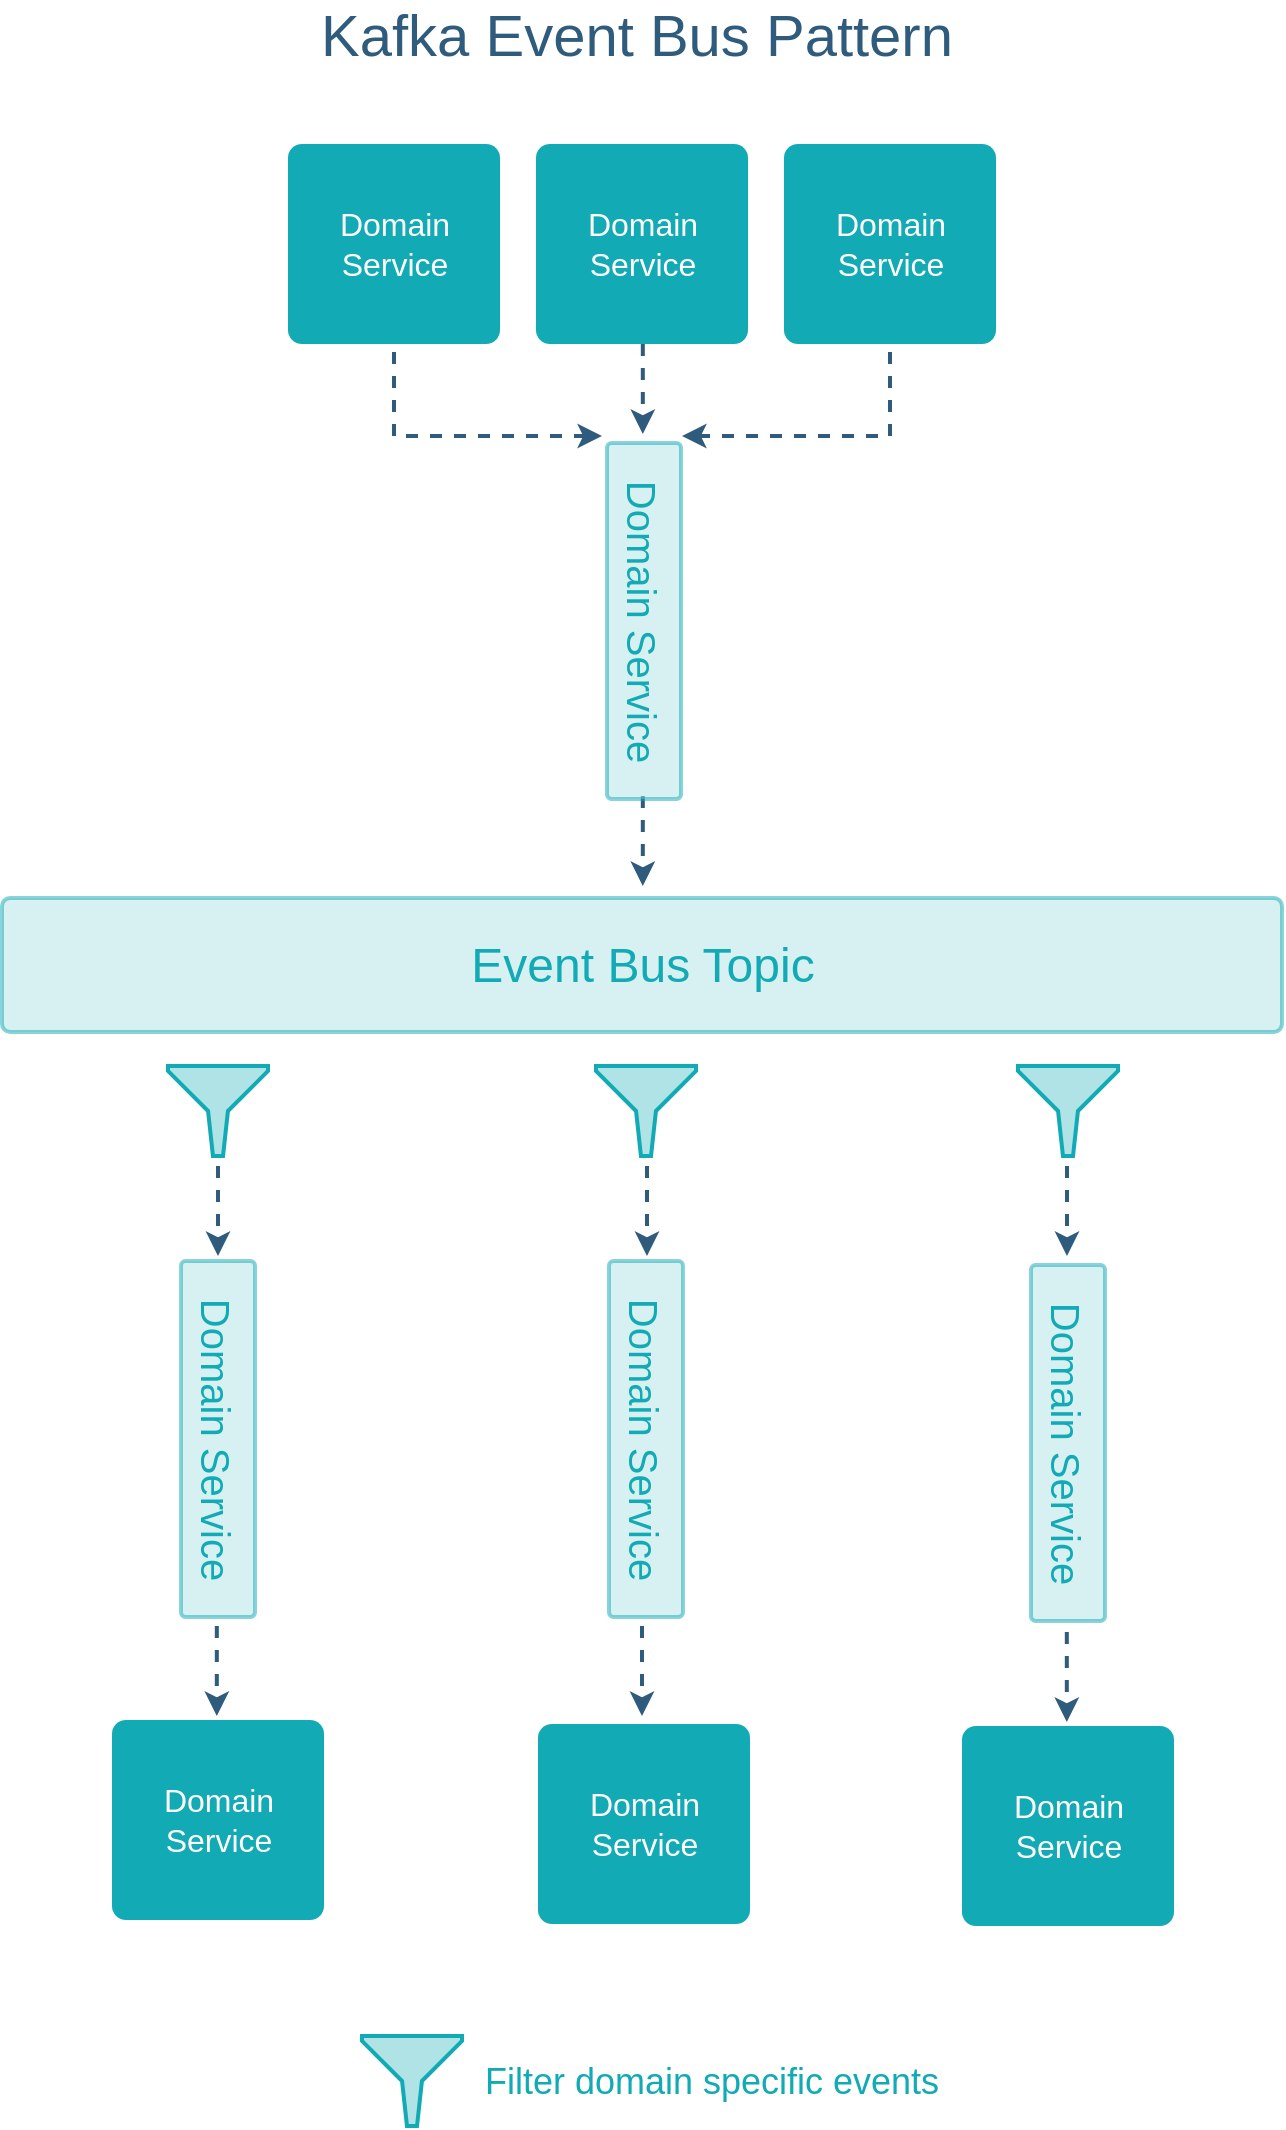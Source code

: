 <mxfile version="13.0.3" type="device"><diagram id="uJJcfVYe2_sF4tUVpfLp" name="Page-1"><mxGraphModel dx="-541" dy="853" grid="1" gridSize="10" guides="1" tooltips="1" connect="1" arrows="1" fold="1" page="1" pageScale="1" pageWidth="827" pageHeight="1169" math="0" shadow="0"><root><mxCell id="0"/><mxCell id="1" parent="0"/><mxCell id="A9LYV0Ez-Bd0CWbglX3t-1" value="&lt;span style=&quot;color: rgb(18 , 170 , 181) ; font-size: 24px&quot;&gt;Event Bus Topic&lt;/span&gt;" style="rounded=1;fillColor=#B0E3E6;strokeWidth=2;html=1;strokeColor=#12AAB5;arcSize=6;opacity=50;" vertex="1" parent="1"><mxGeometry x="1750" y="471" width="640" height="67" as="geometry"/></mxCell><mxCell id="A9LYV0Ez-Bd0CWbglX3t-2" value="&lt;span style=&quot;color: rgb(18 , 170 , 181)&quot;&gt;&lt;font style=&quot;font-size: 20px&quot;&gt;Domain Service&lt;/font&gt;&lt;br&gt;&lt;/span&gt;" style="rounded=1;fillColor=#B0E3E6;strokeWidth=2;html=1;strokeColor=#12AAB5;arcSize=6;opacity=50;rotation=90;" vertex="1" parent="1"><mxGeometry x="1769" y="723" width="178" height="37" as="geometry"/></mxCell><mxCell id="A9LYV0Ez-Bd0CWbglX3t-4" value="&lt;span style=&quot;color: rgb(18 , 170 , 181)&quot;&gt;&lt;font style=&quot;font-size: 20px&quot;&gt;Domain Service&lt;/font&gt;&lt;br&gt;&lt;/span&gt;" style="rounded=1;fillColor=#B0E3E6;strokeWidth=2;html=1;strokeColor=#12AAB5;arcSize=6;opacity=50;rotation=90;" vertex="1" parent="1"><mxGeometry x="1983" y="723" width="178" height="37" as="geometry"/></mxCell><mxCell id="A9LYV0Ez-Bd0CWbglX3t-5" value="&lt;span style=&quot;color: rgb(18 , 170 , 181)&quot;&gt;&lt;font style=&quot;font-size: 20px&quot;&gt;Domain Service&lt;/font&gt;&lt;br&gt;&lt;/span&gt;" style="rounded=1;fillColor=#B0E3E6;strokeWidth=2;html=1;strokeColor=#12AAB5;arcSize=6;opacity=50;rotation=90;" vertex="1" parent="1"><mxGeometry x="2194" y="725" width="178" height="37" as="geometry"/></mxCell><mxCell id="A9LYV0Ez-Bd0CWbglX3t-7" style="edgeStyle=none;rounded=0;orthogonalLoop=1;jettySize=auto;html=1;exitX=0.5;exitY=1;exitDx=0;exitDy=0;shadow=0;dashed=1;startArrow=none;startFill=0;strokeColor=#2F5B7C;strokeWidth=2;fontSize=20;" edge="1" parent="1"><mxGeometry relative="1" as="geometry"><mxPoint x="1858" y="650" as="targetPoint"/><mxPoint x="1858" y="605" as="sourcePoint"/></mxGeometry></mxCell><mxCell id="A9LYV0Ez-Bd0CWbglX3t-8" style="edgeStyle=none;rounded=0;orthogonalLoop=1;jettySize=auto;html=1;exitX=0.5;exitY=1;exitDx=0;exitDy=0;shadow=0;dashed=1;startArrow=none;startFill=0;strokeColor=#2F5B7C;strokeWidth=2;fontSize=20;" edge="1" parent="1"><mxGeometry relative="1" as="geometry"><mxPoint x="2072.5" y="650" as="targetPoint"/><mxPoint x="2072.5" y="605" as="sourcePoint"/></mxGeometry></mxCell><mxCell id="A9LYV0Ez-Bd0CWbglX3t-9" style="edgeStyle=none;rounded=0;orthogonalLoop=1;jettySize=auto;html=1;exitX=0.5;exitY=1;exitDx=0;exitDy=0;shadow=0;dashed=1;startArrow=none;startFill=0;strokeColor=#2F5B7C;strokeWidth=2;fontSize=20;" edge="1" parent="1"><mxGeometry relative="1" as="geometry"><mxPoint x="2282.5" y="650" as="targetPoint"/><mxPoint x="2282.5" y="605" as="sourcePoint"/></mxGeometry></mxCell><mxCell id="A9LYV0Ez-Bd0CWbglX3t-13" style="edgeStyle=none;rounded=0;orthogonalLoop=1;jettySize=auto;html=1;exitX=0.5;exitY=1;exitDx=0;exitDy=0;shadow=0;dashed=1;startArrow=none;startFill=0;strokeColor=#2F5B7C;strokeWidth=2;fontSize=20;" edge="1" parent="1"><mxGeometry relative="1" as="geometry"><mxPoint x="2070.41" y="465" as="targetPoint"/><mxPoint x="2070.41" y="420" as="sourcePoint"/></mxGeometry></mxCell><mxCell id="A9LYV0Ez-Bd0CWbglX3t-24" value="" style="aspect=fixed;pointerEvents=1;shadow=0;dashed=0;html=1;strokeColor=#12AAB5;labelPosition=center;verticalLabelPosition=bottom;verticalAlign=top;align=center;fillColor=#B0E3E6;shape=mxgraph.mscae.enterprise.filter;strokeWidth=2;" vertex="1" parent="1"><mxGeometry x="1833" y="555" width="50" height="45" as="geometry"/></mxCell><mxCell id="A9LYV0Ez-Bd0CWbglX3t-26" value="" style="aspect=fixed;pointerEvents=1;shadow=0;dashed=0;html=1;strokeColor=#12AAB5;labelPosition=center;verticalLabelPosition=bottom;verticalAlign=top;align=center;fillColor=#B0E3E6;shape=mxgraph.mscae.enterprise.filter;strokeWidth=2;" vertex="1" parent="1"><mxGeometry x="2047" y="555" width="50" height="45" as="geometry"/></mxCell><mxCell id="A9LYV0Ez-Bd0CWbglX3t-28" value="" style="aspect=fixed;pointerEvents=1;shadow=0;dashed=0;html=1;strokeColor=#12AAB5;labelPosition=center;verticalLabelPosition=bottom;verticalAlign=top;align=center;fillColor=#B0E3E6;shape=mxgraph.mscae.enterprise.filter;strokeWidth=2;" vertex="1" parent="1"><mxGeometry x="2258" y="555" width="50" height="45" as="geometry"/></mxCell><mxCell id="A9LYV0Ez-Bd0CWbglX3t-29" value="&lt;span style=&quot;color: rgb(18 , 170 , 181)&quot;&gt;&lt;font style=&quot;font-size: 20px&quot;&gt;Domain Service&lt;/font&gt;&lt;br&gt;&lt;/span&gt;" style="rounded=1;fillColor=#B0E3E6;strokeWidth=2;html=1;strokeColor=#12AAB5;arcSize=6;opacity=50;rotation=90;" vertex="1" parent="1"><mxGeometry x="1982" y="314" width="178" height="37" as="geometry"/></mxCell><mxCell id="A9LYV0Ez-Bd0CWbglX3t-31" value="" style="aspect=fixed;pointerEvents=1;shadow=0;dashed=0;html=1;strokeColor=#12AAB5;labelPosition=center;verticalLabelPosition=bottom;verticalAlign=top;align=center;fillColor=#B0E3E6;shape=mxgraph.mscae.enterprise.filter;strokeWidth=2;" vertex="1" parent="1"><mxGeometry x="1930" y="1040" width="50" height="45" as="geometry"/></mxCell><mxCell id="A9LYV0Ez-Bd0CWbglX3t-32" value="&lt;font style=&quot;font-size: 18px&quot; color=&quot;#12aab5&quot;&gt;Filter domain specific events&lt;/font&gt;" style="text;html=1;strokeColor=none;fillColor=none;align=center;verticalAlign=middle;whiteSpace=wrap;rounded=0;" vertex="1" parent="1"><mxGeometry x="1980" y="1052.5" width="250" height="20" as="geometry"/></mxCell><mxCell id="A9LYV0Ez-Bd0CWbglX3t-35" value="Domain&lt;br&gt;Service" style="rounded=1;fillColor=#12aab5;strokeWidth=2;html=1;strokeColor=none;fontColor=#FFFFFF;fontSize=16;arcSize=7;perimeterSpacing=4;" vertex="1" parent="1"><mxGeometry x="2017" y="94" width="106" height="100" as="geometry"/></mxCell><mxCell id="A9LYV0Ez-Bd0CWbglX3t-37" style="edgeStyle=none;rounded=0;orthogonalLoop=1;jettySize=auto;html=1;exitX=0.5;exitY=1;exitDx=0;exitDy=0;shadow=0;dashed=1;startArrow=none;startFill=0;strokeColor=#2F5B7C;strokeWidth=2;fontSize=20;" edge="1" parent="1"><mxGeometry relative="1" as="geometry"><mxPoint x="2070.41" y="239" as="targetPoint"/><mxPoint x="2070.41" y="194" as="sourcePoint"/></mxGeometry></mxCell><mxCell id="A9LYV0Ez-Bd0CWbglX3t-38" value="Domain&lt;br&gt;Service" style="rounded=1;fillColor=#12aab5;strokeWidth=2;html=1;strokeColor=none;fontColor=#FFFFFF;fontSize=16;arcSize=7;perimeterSpacing=4;" vertex="1" parent="1"><mxGeometry x="1805" y="882" width="106" height="100" as="geometry"/></mxCell><mxCell id="A9LYV0Ez-Bd0CWbglX3t-39" value="Domain&lt;br&gt;Service" style="rounded=1;fillColor=#12aab5;strokeWidth=2;html=1;strokeColor=none;fontColor=#FFFFFF;fontSize=16;arcSize=7;perimeterSpacing=4;" vertex="1" parent="1"><mxGeometry x="2018" y="884" width="106" height="100" as="geometry"/></mxCell><mxCell id="A9LYV0Ez-Bd0CWbglX3t-40" value="Domain&lt;br&gt;Service" style="rounded=1;fillColor=#12aab5;strokeWidth=2;html=1;strokeColor=none;fontColor=#FFFFFF;fontSize=16;arcSize=7;perimeterSpacing=4;" vertex="1" parent="1"><mxGeometry x="2230" y="885" width="106" height="100" as="geometry"/></mxCell><mxCell id="A9LYV0Ez-Bd0CWbglX3t-41" style="edgeStyle=none;rounded=0;orthogonalLoop=1;jettySize=auto;html=1;exitX=0.5;exitY=1;exitDx=0;exitDy=0;shadow=0;dashed=1;startArrow=none;startFill=0;strokeColor=#2F5B7C;strokeWidth=2;fontSize=20;" edge="1" parent="1"><mxGeometry relative="1" as="geometry"><mxPoint x="1857.41" y="880" as="targetPoint"/><mxPoint x="1857.41" y="835" as="sourcePoint"/></mxGeometry></mxCell><mxCell id="A9LYV0Ez-Bd0CWbglX3t-42" style="edgeStyle=none;rounded=0;orthogonalLoop=1;jettySize=auto;html=1;exitX=0.5;exitY=1;exitDx=0;exitDy=0;shadow=0;dashed=1;startArrow=none;startFill=0;strokeColor=#2F5B7C;strokeWidth=2;fontSize=20;" edge="1" parent="1"><mxGeometry relative="1" as="geometry"><mxPoint x="2070" y="880" as="targetPoint"/><mxPoint x="2070" y="835" as="sourcePoint"/></mxGeometry></mxCell><mxCell id="A9LYV0Ez-Bd0CWbglX3t-43" style="edgeStyle=none;rounded=0;orthogonalLoop=1;jettySize=auto;html=1;exitX=0.5;exitY=1;exitDx=0;exitDy=0;shadow=0;dashed=1;startArrow=none;startFill=0;strokeColor=#2F5B7C;strokeWidth=2;fontSize=20;" edge="1" parent="1"><mxGeometry relative="1" as="geometry"><mxPoint x="2282.41" y="883" as="targetPoint"/><mxPoint x="2282.41" y="838" as="sourcePoint"/></mxGeometry></mxCell><mxCell id="A9LYV0Ez-Bd0CWbglX3t-44" value="&lt;font color=&quot;#2f5b7c&quot;&gt;&lt;font style=&quot;font-size: 29px&quot;&gt;Kafka Event Bus Pattern&lt;/font&gt;&lt;br&gt;&lt;/font&gt;" style="text;html=1;strokeColor=none;fillColor=none;align=center;verticalAlign=middle;whiteSpace=wrap;rounded=0;fontSize=20;rotation=0;" vertex="1" parent="1"><mxGeometry x="1893" y="30" width="349" height="20" as="geometry"/></mxCell><mxCell id="A9LYV0Ez-Bd0CWbglX3t-45" value="Domain&lt;br&gt;Service" style="rounded=1;fillColor=#12aab5;strokeWidth=2;html=1;strokeColor=none;fontColor=#FFFFFF;fontSize=16;arcSize=7;perimeterSpacing=4;" vertex="1" parent="1"><mxGeometry x="1893" y="94" width="106" height="100" as="geometry"/></mxCell><mxCell id="A9LYV0Ez-Bd0CWbglX3t-46" value="Domain&lt;br&gt;Service" style="rounded=1;fillColor=#12aab5;strokeWidth=2;html=1;strokeColor=none;fontColor=#FFFFFF;fontSize=16;arcSize=7;perimeterSpacing=4;" vertex="1" parent="1"><mxGeometry x="2141" y="94" width="106" height="100" as="geometry"/></mxCell><mxCell id="A9LYV0Ez-Bd0CWbglX3t-53" style="edgeStyle=none;rounded=0;orthogonalLoop=1;jettySize=auto;html=1;shadow=0;dashed=1;startArrow=none;startFill=0;strokeColor=#2F5B7C;strokeWidth=2;fontSize=20;exitX=0.5;exitY=1;exitDx=0;exitDy=0;" edge="1" parent="1" source="A9LYV0Ez-Bd0CWbglX3t-45"><mxGeometry relative="1" as="geometry"><mxPoint x="2050" y="240" as="targetPoint"/><mxPoint x="1940" y="220" as="sourcePoint"/><Array as="points"><mxPoint x="1946" y="240"/></Array></mxGeometry></mxCell><mxCell id="A9LYV0Ez-Bd0CWbglX3t-54" style="edgeStyle=none;rounded=0;orthogonalLoop=1;jettySize=auto;html=1;exitX=0.5;exitY=1;exitDx=0;exitDy=0;shadow=0;dashed=1;startArrow=none;startFill=0;strokeColor=#2F5B7C;strokeWidth=2;fontSize=20;" edge="1" parent="1" source="A9LYV0Ez-Bd0CWbglX3t-46"><mxGeometry relative="1" as="geometry"><mxPoint x="2090" y="240" as="targetPoint"/><mxPoint x="2080.41" y="204" as="sourcePoint"/><Array as="points"><mxPoint x="2194" y="240"/></Array></mxGeometry></mxCell></root></mxGraphModel></diagram></mxfile>